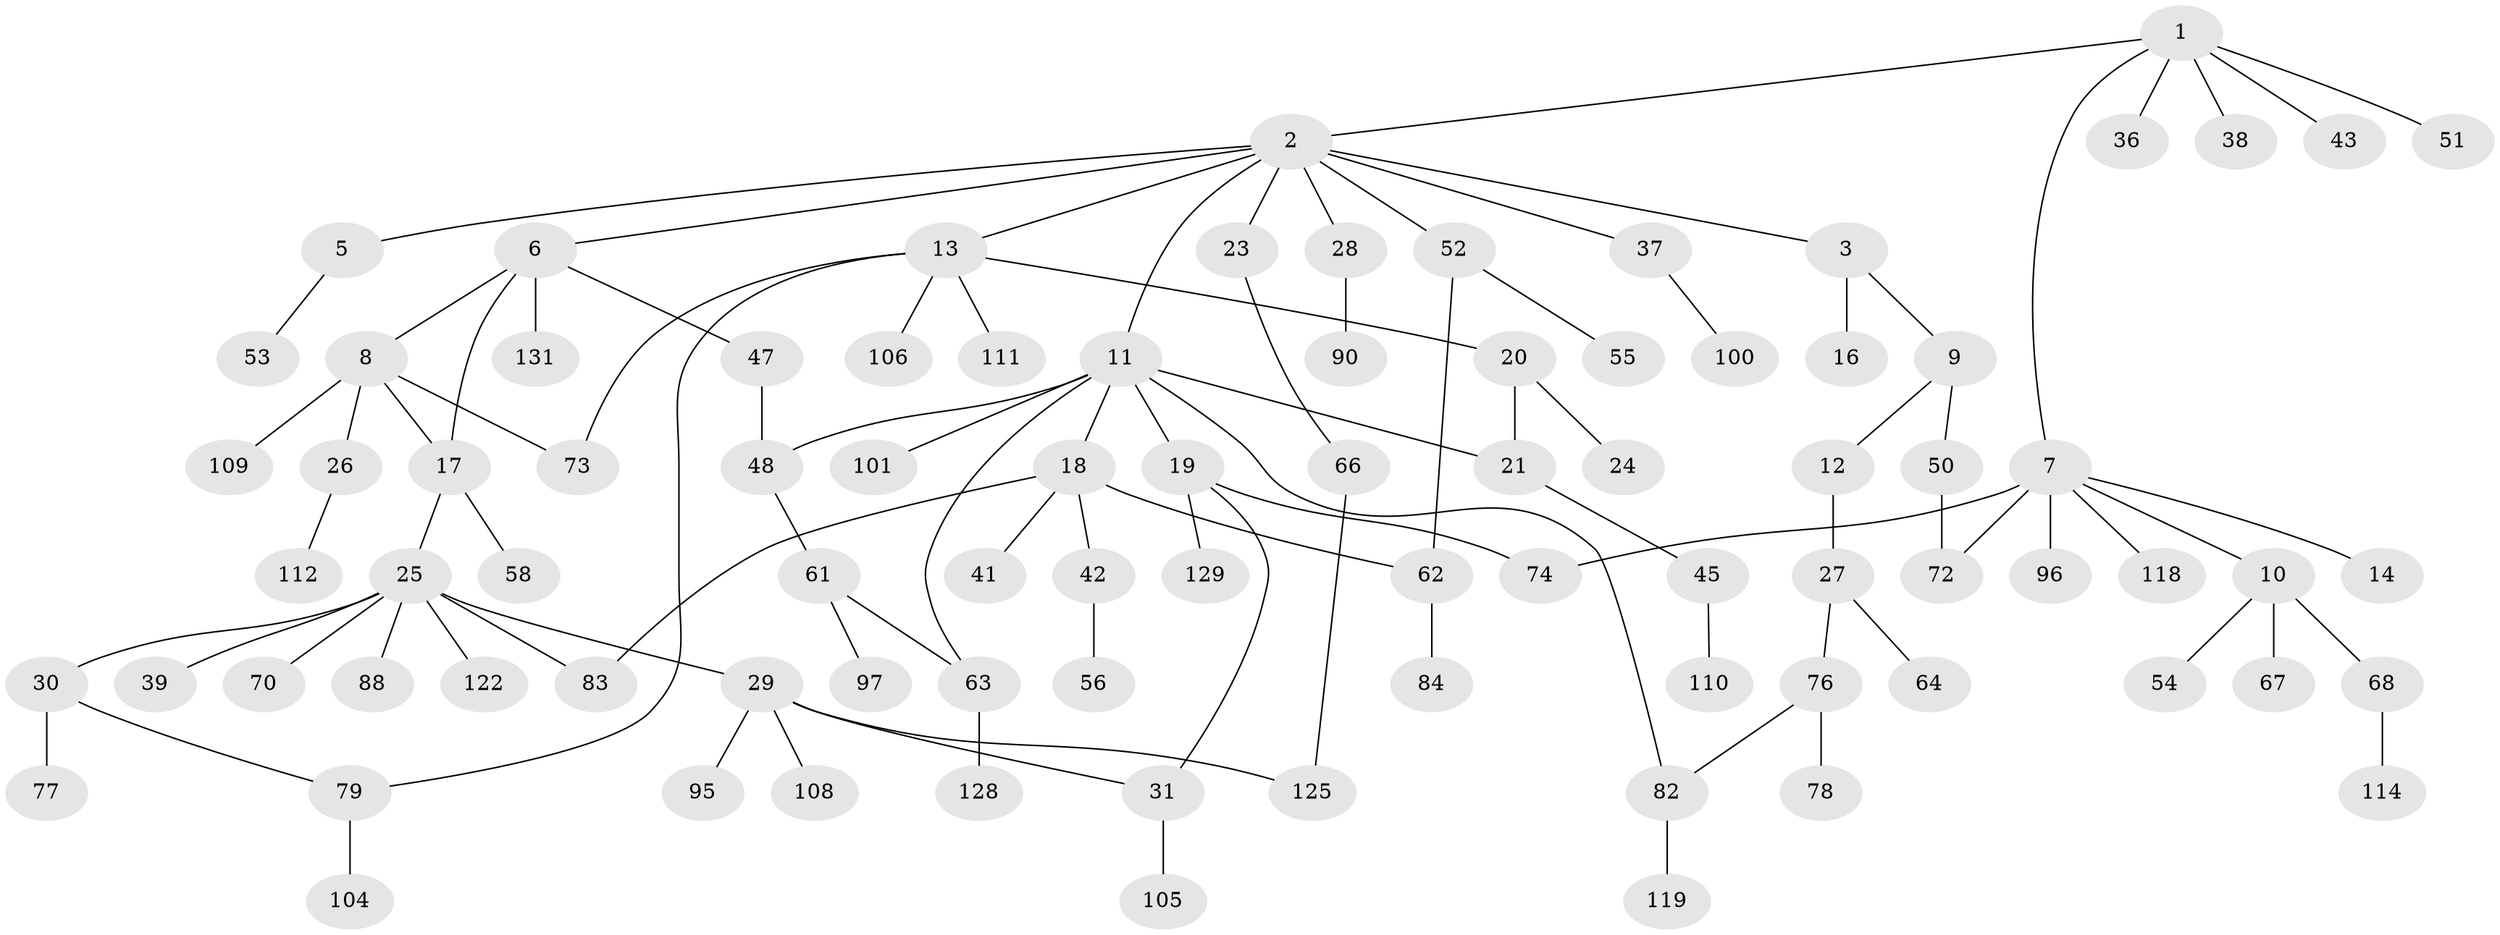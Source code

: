 // original degree distribution, {4: 0.07633587786259542, 7: 0.015267175572519083, 3: 0.183206106870229, 5: 0.030534351145038167, 2: 0.2595419847328244, 6: 0.022900763358778626, 1: 0.4122137404580153}
// Generated by graph-tools (version 1.1) at 2025/41/03/06/25 10:41:29]
// undirected, 87 vertices, 99 edges
graph export_dot {
graph [start="1"]
  node [color=gray90,style=filled];
  1 [super="+34"];
  2 [super="+4"];
  3;
  5;
  6 [super="+127"];
  7 [super="+40"];
  8 [super="+81"];
  9 [super="+107"];
  10 [super="+35"];
  11 [super="+32"];
  12 [super="+93"];
  13 [super="+15"];
  14 [super="+86"];
  16 [super="+57"];
  17;
  18 [super="+33"];
  19 [super="+59"];
  20;
  21 [super="+22"];
  23;
  24;
  25 [super="+49"];
  26 [super="+44"];
  27 [super="+121"];
  28;
  29 [super="+71"];
  30 [super="+46"];
  31 [super="+126"];
  36 [super="+116"];
  37;
  38;
  39;
  41;
  42 [super="+80"];
  43 [super="+85"];
  45;
  47 [super="+117"];
  48;
  50 [super="+99"];
  51;
  52 [super="+91"];
  53;
  54 [super="+98"];
  55;
  56;
  58 [super="+60"];
  61 [super="+130"];
  62 [super="+65"];
  63 [super="+87"];
  64 [super="+94"];
  66;
  67 [super="+75"];
  68 [super="+69"];
  70;
  72 [super="+115"];
  73;
  74 [super="+102"];
  76;
  77;
  78 [super="+89"];
  79 [super="+92"];
  82;
  83 [super="+123"];
  84;
  88 [super="+103"];
  90;
  95;
  96;
  97;
  100 [super="+113"];
  101;
  104 [super="+124"];
  105;
  106;
  108;
  109;
  110;
  111;
  112;
  114;
  118;
  119 [super="+120"];
  122;
  125;
  128;
  129;
  131;
  1 -- 2;
  1 -- 7;
  1 -- 38;
  1 -- 51;
  1 -- 36;
  1 -- 43;
  2 -- 3;
  2 -- 11;
  2 -- 28;
  2 -- 37;
  2 -- 52;
  2 -- 5;
  2 -- 6;
  2 -- 23;
  2 -- 13;
  3 -- 9;
  3 -- 16;
  5 -- 53;
  6 -- 8;
  6 -- 17;
  6 -- 47;
  6 -- 131;
  7 -- 10;
  7 -- 14;
  7 -- 118;
  7 -- 96;
  7 -- 74;
  7 -- 72;
  8 -- 26;
  8 -- 109;
  8 -- 17;
  8 -- 73;
  9 -- 12;
  9 -- 50;
  10 -- 67;
  10 -- 68;
  10 -- 54;
  11 -- 18;
  11 -- 19;
  11 -- 21;
  11 -- 82;
  11 -- 48;
  11 -- 101;
  11 -- 63;
  12 -- 27;
  13 -- 20;
  13 -- 73;
  13 -- 106;
  13 -- 111;
  13 -- 79;
  17 -- 25;
  17 -- 58;
  18 -- 83;
  18 -- 41;
  18 -- 42;
  18 -- 62;
  19 -- 74;
  19 -- 129;
  19 -- 31;
  20 -- 24;
  20 -- 21;
  21 -- 45;
  23 -- 66;
  25 -- 29;
  25 -- 30;
  25 -- 39;
  25 -- 122;
  25 -- 88;
  25 -- 83;
  25 -- 70;
  26 -- 112;
  27 -- 64;
  27 -- 76;
  28 -- 90;
  29 -- 31;
  29 -- 108;
  29 -- 125;
  29 -- 95;
  30 -- 79;
  30 -- 77;
  31 -- 105;
  37 -- 100;
  42 -- 56;
  45 -- 110;
  47 -- 48;
  48 -- 61;
  50 -- 72;
  52 -- 55;
  52 -- 62;
  61 -- 97;
  61 -- 63;
  62 -- 84;
  63 -- 128;
  66 -- 125;
  68 -- 114;
  76 -- 78;
  76 -- 82;
  79 -- 104;
  82 -- 119;
}
